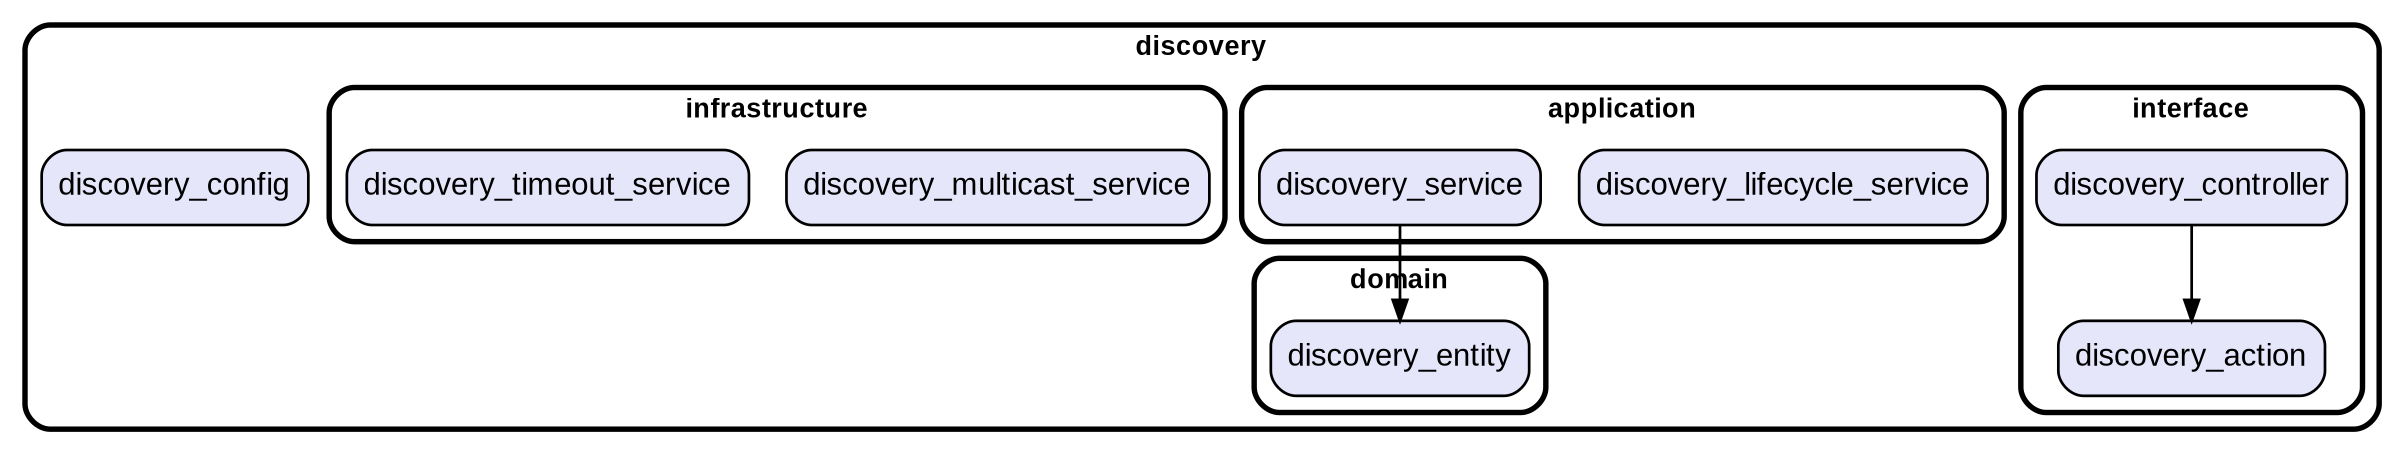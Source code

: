digraph "" {
  graph [style=rounded fontname="Arial Black" fontsize=13 penwidth=2.6];
  node [shape=rect style="filled,rounded" fontname=Arial fontsize=15 fillcolor=Lavender penwidth=1.3];
  edge [penwidth=1.3];
  "/interface/discovery_controller.dart" [label="discovery_controller"];
  "/interface/discovery_action.dart" [label="discovery_action"];
  "/discovery_config.dart" [label="discovery_config"];
  "/application/discovery_lifecycle_service.dart" [label="discovery_lifecycle_service"];
  "/application/discovery_service.dart" [label="discovery_service"];
  "/infrastructure/discovery_multicast_service.dart" [label="discovery_multicast_service"];
  "/infrastructure/discovery_timeout_service.dart" [label="discovery_timeout_service"];
  "/domain/discovery_entity.dart" [label="discovery_entity"];
  subgraph "cluster~" {
    label="discovery";
    "/discovery_config.dart";
    subgraph "cluster~/interface" {
      label="interface";
      "/interface/discovery_controller.dart";
      "/interface/discovery_action.dart";
    }
    subgraph "cluster~/application" {
      label="application";
      "/application/discovery_lifecycle_service.dart";
      "/application/discovery_service.dart";
    }
    subgraph "cluster~/infrastructure" {
      label="infrastructure";
      "/infrastructure/discovery_multicast_service.dart";
      "/infrastructure/discovery_timeout_service.dart";
    }
    subgraph "cluster~/domain" {
      label="domain";
      "/domain/discovery_entity.dart";
    }
  }
  "/interface/discovery_controller.dart" -> "/interface/discovery_action.dart";
  "/application/discovery_service.dart" -> "/domain/discovery_entity.dart";
}
